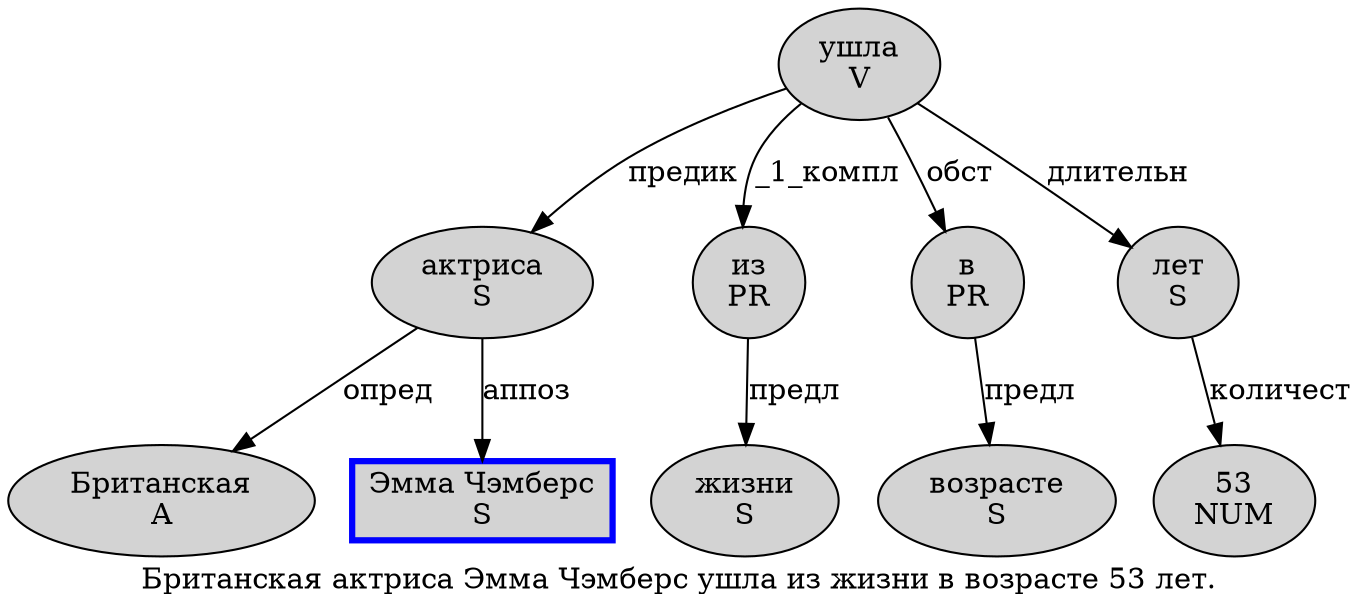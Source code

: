 digraph SENTENCE_783 {
	graph [label="Британская актриса Эмма Чэмберс ушла из жизни в возрасте 53 лет."]
	node [style=filled]
		0 [label="Британская
A" color="" fillcolor=lightgray penwidth=1 shape=ellipse]
		1 [label="актриса
S" color="" fillcolor=lightgray penwidth=1 shape=ellipse]
		2 [label="Эмма Чэмберс
S" color=blue fillcolor=lightgray penwidth=3 shape=box]
		3 [label="ушла
V" color="" fillcolor=lightgray penwidth=1 shape=ellipse]
		4 [label="из
PR" color="" fillcolor=lightgray penwidth=1 shape=ellipse]
		5 [label="жизни
S" color="" fillcolor=lightgray penwidth=1 shape=ellipse]
		6 [label="в
PR" color="" fillcolor=lightgray penwidth=1 shape=ellipse]
		7 [label="возрасте
S" color="" fillcolor=lightgray penwidth=1 shape=ellipse]
		8 [label="53
NUM" color="" fillcolor=lightgray penwidth=1 shape=ellipse]
		9 [label="лет
S" color="" fillcolor=lightgray penwidth=1 shape=ellipse]
			1 -> 0 [label="опред"]
			1 -> 2 [label="аппоз"]
			9 -> 8 [label="количест"]
			4 -> 5 [label="предл"]
			6 -> 7 [label="предл"]
			3 -> 1 [label="предик"]
			3 -> 4 [label="_1_компл"]
			3 -> 6 [label="обст"]
			3 -> 9 [label="длительн"]
}